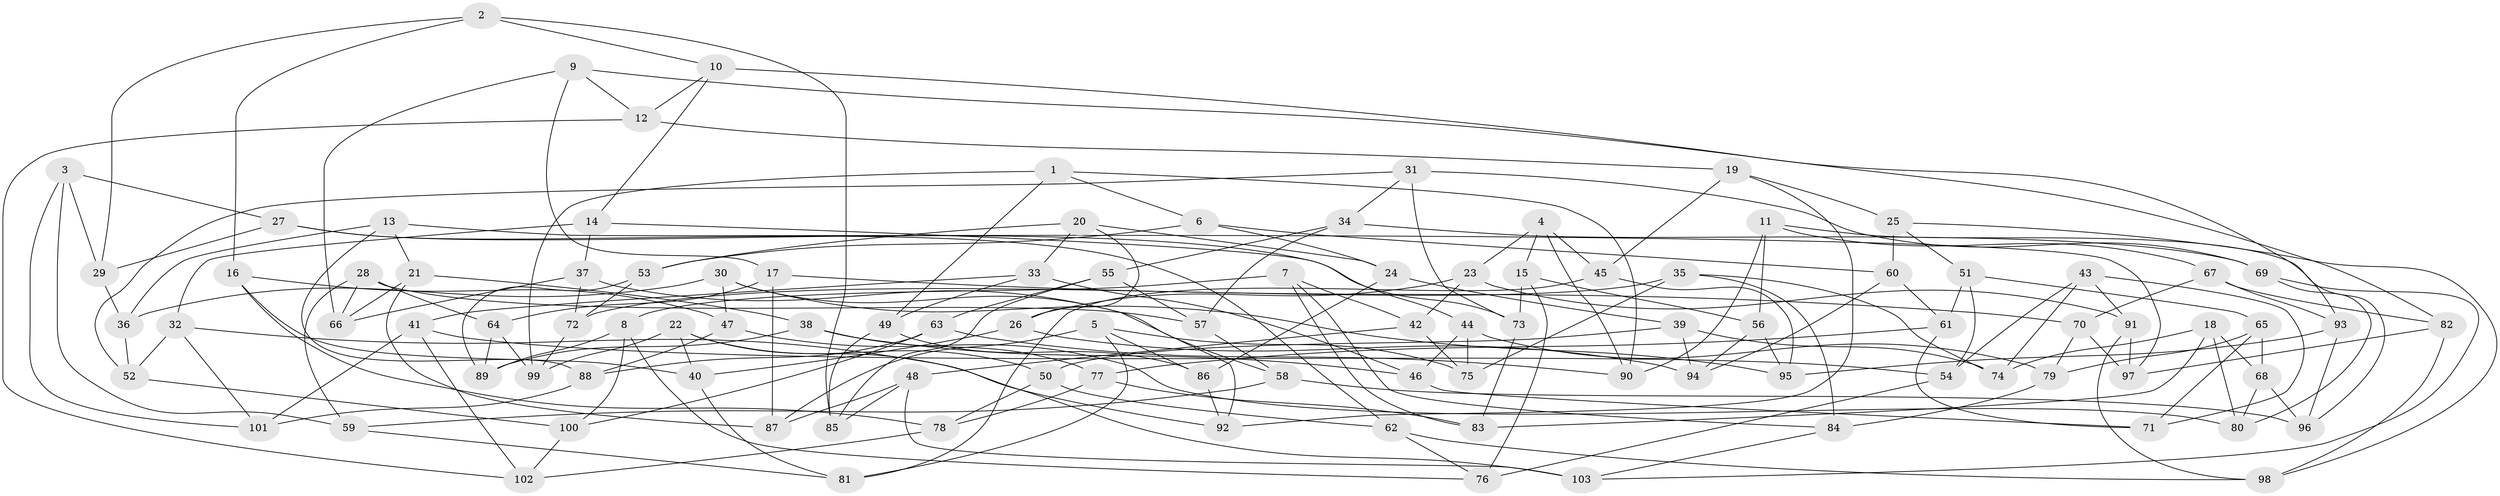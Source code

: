 // Generated by graph-tools (version 1.1) at 2025/26/03/09/25 03:26:50]
// undirected, 103 vertices, 206 edges
graph export_dot {
graph [start="1"]
  node [color=gray90,style=filled];
  1;
  2;
  3;
  4;
  5;
  6;
  7;
  8;
  9;
  10;
  11;
  12;
  13;
  14;
  15;
  16;
  17;
  18;
  19;
  20;
  21;
  22;
  23;
  24;
  25;
  26;
  27;
  28;
  29;
  30;
  31;
  32;
  33;
  34;
  35;
  36;
  37;
  38;
  39;
  40;
  41;
  42;
  43;
  44;
  45;
  46;
  47;
  48;
  49;
  50;
  51;
  52;
  53;
  54;
  55;
  56;
  57;
  58;
  59;
  60;
  61;
  62;
  63;
  64;
  65;
  66;
  67;
  68;
  69;
  70;
  71;
  72;
  73;
  74;
  75;
  76;
  77;
  78;
  79;
  80;
  81;
  82;
  83;
  84;
  85;
  86;
  87;
  88;
  89;
  90;
  91;
  92;
  93;
  94;
  95;
  96;
  97;
  98;
  99;
  100;
  101;
  102;
  103;
  1 -- 90;
  1 -- 99;
  1 -- 6;
  1 -- 49;
  2 -- 85;
  2 -- 10;
  2 -- 29;
  2 -- 16;
  3 -- 101;
  3 -- 27;
  3 -- 59;
  3 -- 29;
  4 -- 23;
  4 -- 45;
  4 -- 90;
  4 -- 15;
  5 -- 87;
  5 -- 81;
  5 -- 75;
  5 -- 86;
  6 -- 24;
  6 -- 60;
  6 -- 53;
  7 -- 84;
  7 -- 83;
  7 -- 42;
  7 -- 8;
  8 -- 89;
  8 -- 100;
  8 -- 76;
  9 -- 17;
  9 -- 82;
  9 -- 12;
  9 -- 66;
  10 -- 93;
  10 -- 14;
  10 -- 12;
  11 -- 56;
  11 -- 96;
  11 -- 67;
  11 -- 90;
  12 -- 102;
  12 -- 19;
  13 -- 21;
  13 -- 97;
  13 -- 36;
  13 -- 88;
  14 -- 44;
  14 -- 37;
  14 -- 32;
  15 -- 56;
  15 -- 73;
  15 -- 76;
  16 -- 78;
  16 -- 47;
  16 -- 40;
  17 -- 70;
  17 -- 87;
  17 -- 64;
  18 -- 74;
  18 -- 80;
  18 -- 68;
  18 -- 83;
  19 -- 92;
  19 -- 45;
  19 -- 25;
  20 -- 33;
  20 -- 53;
  20 -- 26;
  20 -- 24;
  21 -- 66;
  21 -- 87;
  21 -- 38;
  22 -- 99;
  22 -- 40;
  22 -- 50;
  22 -- 103;
  23 -- 26;
  23 -- 42;
  23 -- 91;
  24 -- 86;
  24 -- 39;
  25 -- 98;
  25 -- 51;
  25 -- 60;
  26 -- 40;
  26 -- 94;
  27 -- 62;
  27 -- 73;
  27 -- 29;
  28 -- 59;
  28 -- 66;
  28 -- 57;
  28 -- 64;
  29 -- 36;
  30 -- 92;
  30 -- 36;
  30 -- 47;
  30 -- 95;
  31 -- 52;
  31 -- 73;
  31 -- 34;
  31 -- 69;
  32 -- 52;
  32 -- 92;
  32 -- 101;
  33 -- 46;
  33 -- 41;
  33 -- 49;
  34 -- 69;
  34 -- 55;
  34 -- 57;
  35 -- 84;
  35 -- 74;
  35 -- 75;
  35 -- 72;
  36 -- 52;
  37 -- 58;
  37 -- 72;
  37 -- 66;
  38 -- 89;
  38 -- 77;
  38 -- 46;
  39 -- 50;
  39 -- 94;
  39 -- 74;
  40 -- 81;
  41 -- 54;
  41 -- 101;
  41 -- 102;
  42 -- 75;
  42 -- 48;
  43 -- 71;
  43 -- 54;
  43 -- 91;
  43 -- 74;
  44 -- 75;
  44 -- 46;
  44 -- 79;
  45 -- 81;
  45 -- 95;
  46 -- 71;
  47 -- 80;
  47 -- 88;
  48 -- 103;
  48 -- 85;
  48 -- 87;
  49 -- 86;
  49 -- 85;
  50 -- 78;
  50 -- 62;
  51 -- 54;
  51 -- 61;
  51 -- 65;
  52 -- 100;
  53 -- 89;
  53 -- 72;
  54 -- 76;
  55 -- 85;
  55 -- 57;
  55 -- 63;
  56 -- 95;
  56 -- 94;
  57 -- 58;
  58 -- 59;
  58 -- 96;
  59 -- 81;
  60 -- 94;
  60 -- 61;
  61 -- 71;
  61 -- 77;
  62 -- 76;
  62 -- 98;
  63 -- 88;
  63 -- 100;
  63 -- 90;
  64 -- 89;
  64 -- 99;
  65 -- 79;
  65 -- 71;
  65 -- 68;
  67 -- 70;
  67 -- 93;
  67 -- 82;
  68 -- 80;
  68 -- 96;
  69 -- 80;
  69 -- 103;
  70 -- 79;
  70 -- 97;
  72 -- 99;
  73 -- 83;
  77 -- 83;
  77 -- 78;
  78 -- 102;
  79 -- 84;
  82 -- 97;
  82 -- 98;
  84 -- 103;
  86 -- 92;
  88 -- 101;
  91 -- 98;
  91 -- 97;
  93 -- 95;
  93 -- 96;
  100 -- 102;
}
